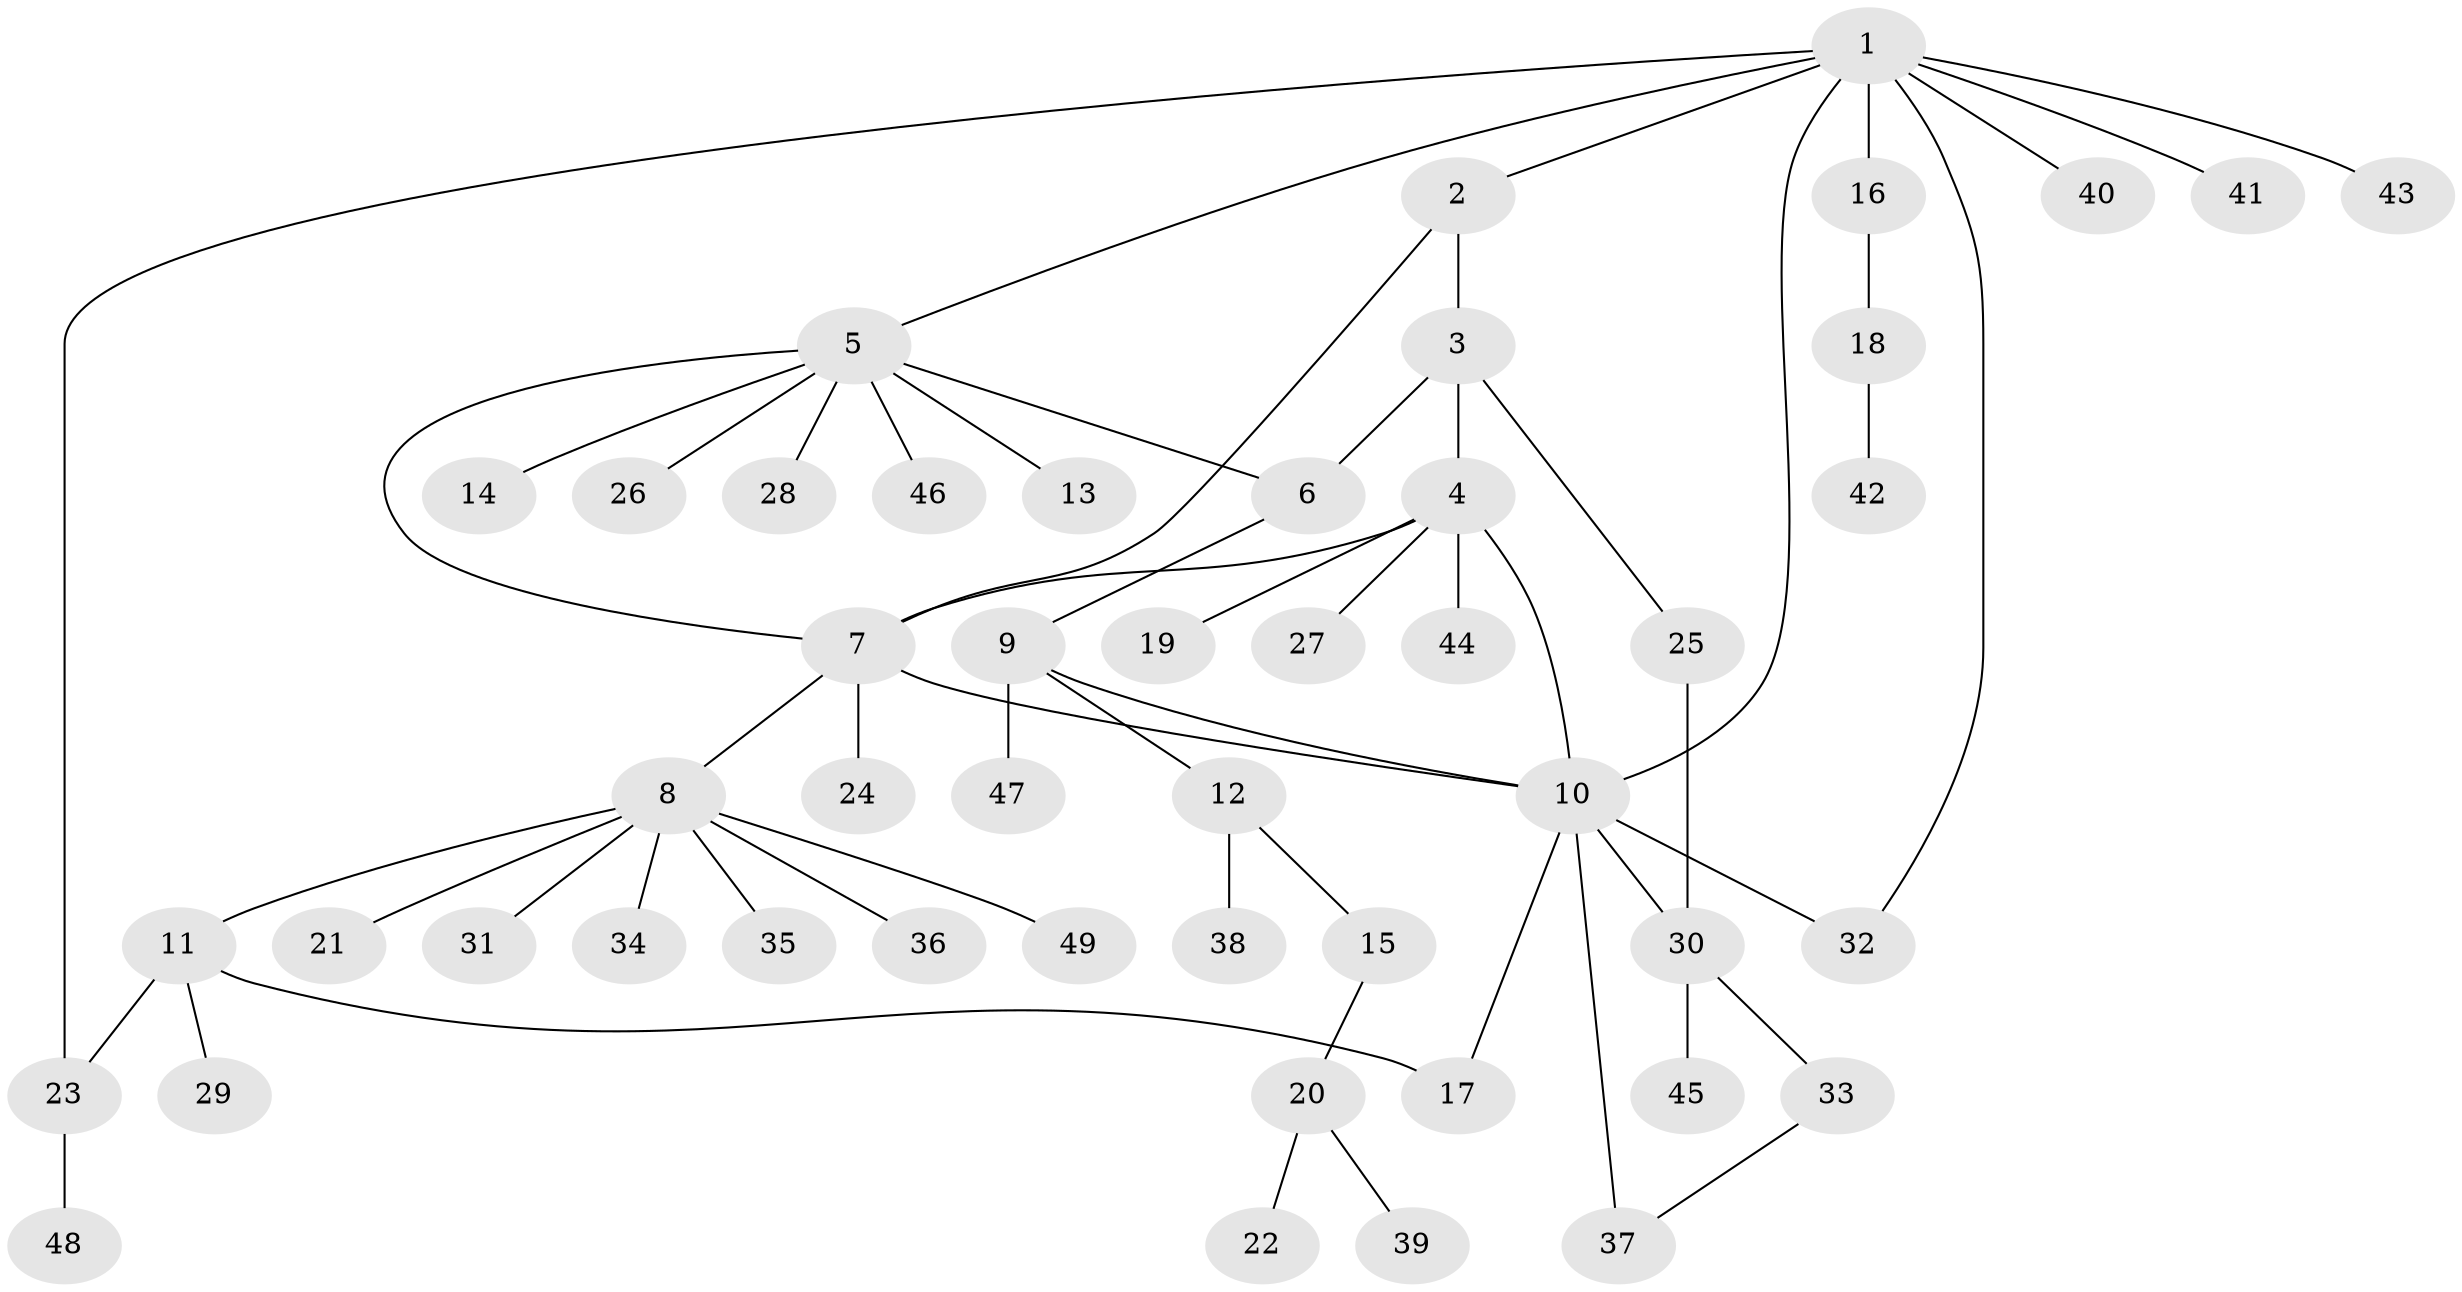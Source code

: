 // coarse degree distribution, {8: 0.05555555555555555, 5: 0.1111111111111111, 7: 0.05555555555555555, 3: 0.05555555555555555, 1: 0.5, 2: 0.19444444444444445, 4: 0.027777777777777776}
// Generated by graph-tools (version 1.1) at 2025/52/02/27/25 19:52:20]
// undirected, 49 vertices, 59 edges
graph export_dot {
graph [start="1"]
  node [color=gray90,style=filled];
  1;
  2;
  3;
  4;
  5;
  6;
  7;
  8;
  9;
  10;
  11;
  12;
  13;
  14;
  15;
  16;
  17;
  18;
  19;
  20;
  21;
  22;
  23;
  24;
  25;
  26;
  27;
  28;
  29;
  30;
  31;
  32;
  33;
  34;
  35;
  36;
  37;
  38;
  39;
  40;
  41;
  42;
  43;
  44;
  45;
  46;
  47;
  48;
  49;
  1 -- 2;
  1 -- 5;
  1 -- 10;
  1 -- 16;
  1 -- 23;
  1 -- 32;
  1 -- 40;
  1 -- 41;
  1 -- 43;
  2 -- 3;
  2 -- 7;
  3 -- 4;
  3 -- 6;
  3 -- 25;
  4 -- 7;
  4 -- 10;
  4 -- 19;
  4 -- 27;
  4 -- 44;
  5 -- 6;
  5 -- 7;
  5 -- 13;
  5 -- 14;
  5 -- 26;
  5 -- 28;
  5 -- 46;
  6 -- 9;
  7 -- 8;
  7 -- 10;
  7 -- 24;
  8 -- 11;
  8 -- 21;
  8 -- 31;
  8 -- 34;
  8 -- 35;
  8 -- 36;
  8 -- 49;
  9 -- 10;
  9 -- 12;
  9 -- 47;
  10 -- 17;
  10 -- 30;
  10 -- 32;
  10 -- 37;
  11 -- 17;
  11 -- 23;
  11 -- 29;
  12 -- 15;
  12 -- 38;
  15 -- 20;
  16 -- 18;
  18 -- 42;
  20 -- 22;
  20 -- 39;
  23 -- 48;
  25 -- 30;
  30 -- 33;
  30 -- 45;
  33 -- 37;
}
